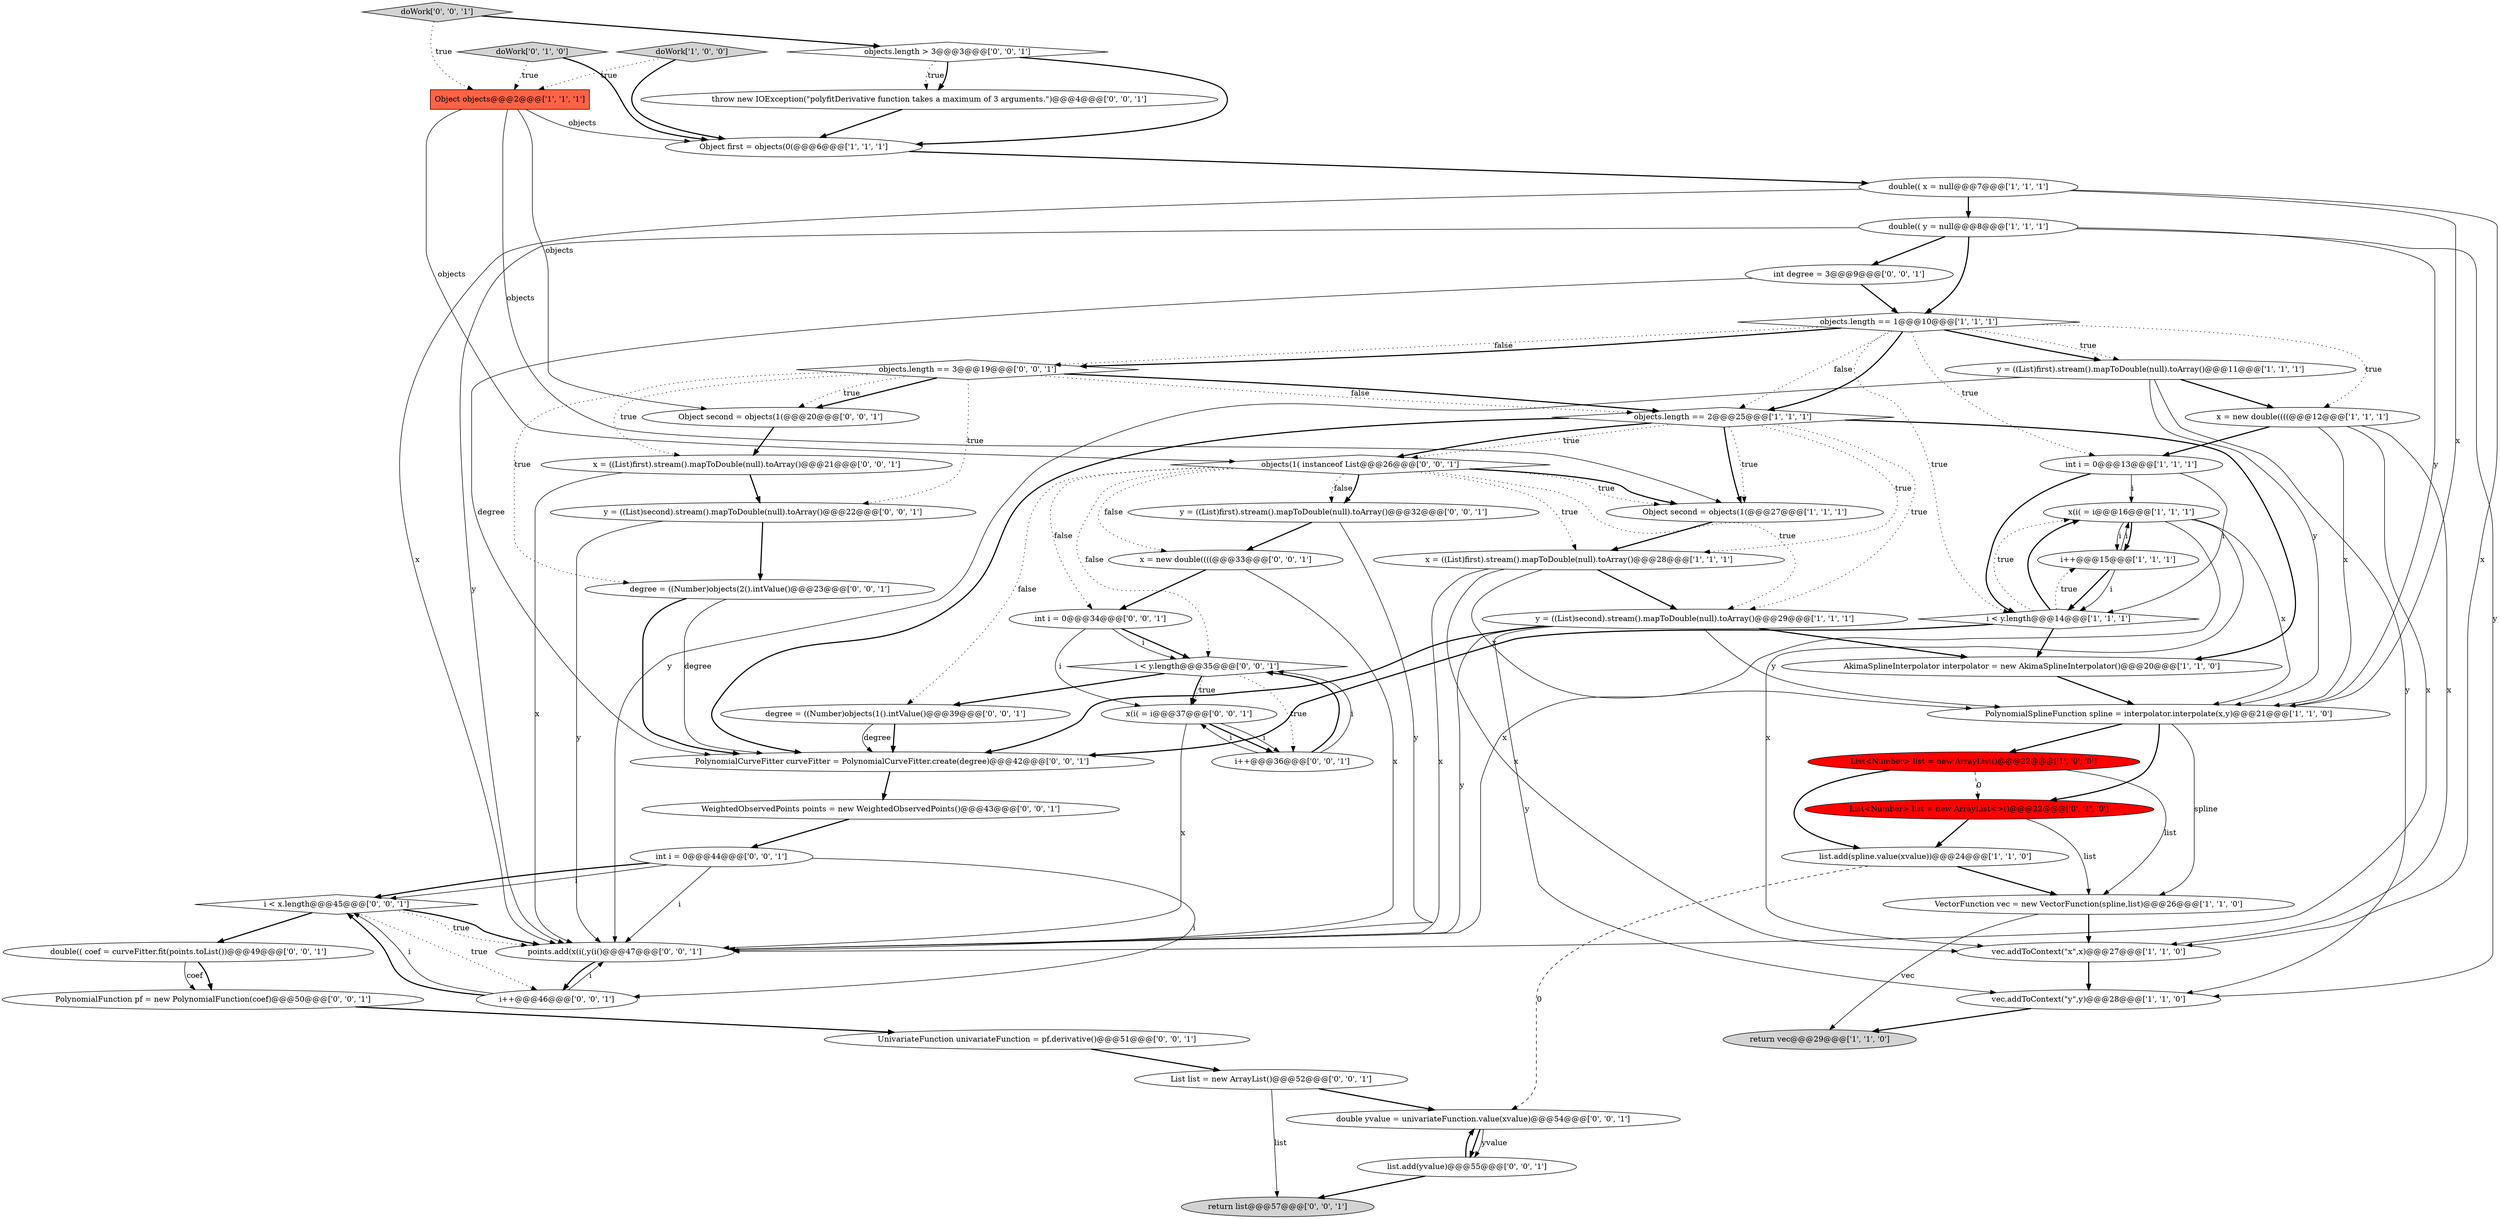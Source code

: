 digraph {
15 [style = filled, label = "list.add(spline.value(xvalue))@@@24@@@['1', '1', '0']", fillcolor = white, shape = ellipse image = "AAA0AAABBB1BBB"];
49 [style = filled, label = "objects(1( instanceof List@@@26@@@['0', '0', '1']", fillcolor = white, shape = diamond image = "AAA0AAABBB3BBB"];
20 [style = filled, label = "AkimaSplineInterpolator interpolator = new AkimaSplineInterpolator()@@@20@@@['1', '1', '0']", fillcolor = white, shape = ellipse image = "AAA0AAABBB1BBB"];
27 [style = filled, label = "objects.length == 3@@@19@@@['0', '0', '1']", fillcolor = white, shape = diamond image = "AAA0AAABBB3BBB"];
17 [style = filled, label = "List<Number> list = new ArrayList()@@@22@@@['1', '0', '0']", fillcolor = red, shape = ellipse image = "AAA1AAABBB1BBB"];
0 [style = filled, label = "double(( y = null@@@8@@@['1', '1', '1']", fillcolor = white, shape = ellipse image = "AAA0AAABBB1BBB"];
19 [style = filled, label = "i++@@@15@@@['1', '1', '1']", fillcolor = white, shape = ellipse image = "AAA0AAABBB1BBB"];
36 [style = filled, label = "x = new double((((@@@33@@@['0', '0', '1']", fillcolor = white, shape = ellipse image = "AAA0AAABBB3BBB"];
22 [style = filled, label = "return vec@@@29@@@['1', '1', '0']", fillcolor = lightgray, shape = ellipse image = "AAA0AAABBB1BBB"];
26 [style = filled, label = "objects.length > 3@@@3@@@['0', '0', '1']", fillcolor = white, shape = diamond image = "AAA0AAABBB3BBB"];
13 [style = filled, label = "PolynomialSplineFunction spline = interpolator.interpolate(x,y)@@@21@@@['1', '1', '0']", fillcolor = white, shape = ellipse image = "AAA0AAABBB1BBB"];
23 [style = filled, label = "y = ((List)first).stream().mapToDouble(null).toArray()@@@11@@@['1', '1', '1']", fillcolor = white, shape = ellipse image = "AAA0AAABBB1BBB"];
1 [style = filled, label = "x = new double((((@@@12@@@['1', '1', '1']", fillcolor = white, shape = ellipse image = "AAA0AAABBB1BBB"];
8 [style = filled, label = "Object second = objects(1(@@@27@@@['1', '1', '1']", fillcolor = white, shape = ellipse image = "AAA0AAABBB1BBB"];
24 [style = filled, label = "doWork['0', '1', '0']", fillcolor = lightgray, shape = diamond image = "AAA0AAABBB2BBB"];
54 [style = filled, label = "return list@@@57@@@['0', '0', '1']", fillcolor = lightgray, shape = ellipse image = "AAA0AAABBB3BBB"];
3 [style = filled, label = "y = ((List)second).stream().mapToDouble(null).toArray()@@@29@@@['1', '1', '1']", fillcolor = white, shape = ellipse image = "AAA0AAABBB1BBB"];
6 [style = filled, label = "Object objects@@@2@@@['1', '1', '1']", fillcolor = tomato, shape = box image = "AAA0AAABBB1BBB"];
10 [style = filled, label = "x(i( = i@@@16@@@['1', '1', '1']", fillcolor = white, shape = ellipse image = "AAA0AAABBB1BBB"];
18 [style = filled, label = "vec.addToContext(\"y\",y)@@@28@@@['1', '1', '0']", fillcolor = white, shape = ellipse image = "AAA0AAABBB1BBB"];
30 [style = filled, label = "List list = new ArrayList()@@@52@@@['0', '0', '1']", fillcolor = white, shape = ellipse image = "AAA0AAABBB3BBB"];
11 [style = filled, label = "doWork['1', '0', '0']", fillcolor = lightgray, shape = diamond image = "AAA0AAABBB1BBB"];
48 [style = filled, label = "x = ((List)first).stream().mapToDouble(null).toArray()@@@21@@@['0', '0', '1']", fillcolor = white, shape = ellipse image = "AAA0AAABBB3BBB"];
32 [style = filled, label = "int i = 0@@@44@@@['0', '0', '1']", fillcolor = white, shape = ellipse image = "AAA0AAABBB3BBB"];
14 [style = filled, label = "objects.length == 2@@@25@@@['1', '1', '1']", fillcolor = white, shape = diamond image = "AAA0AAABBB1BBB"];
34 [style = filled, label = "i < y.length@@@35@@@['0', '0', '1']", fillcolor = white, shape = diamond image = "AAA0AAABBB3BBB"];
51 [style = filled, label = "degree = ((Number)objects(2().intValue()@@@23@@@['0', '0', '1']", fillcolor = white, shape = ellipse image = "AAA0AAABBB3BBB"];
47 [style = filled, label = "i < x.length@@@45@@@['0', '0', '1']", fillcolor = white, shape = diamond image = "AAA0AAABBB3BBB"];
37 [style = filled, label = "WeightedObservedPoints points = new WeightedObservedPoints()@@@43@@@['0', '0', '1']", fillcolor = white, shape = ellipse image = "AAA0AAABBB3BBB"];
12 [style = filled, label = "VectorFunction vec = new VectorFunction(spline,list)@@@26@@@['1', '1', '0']", fillcolor = white, shape = ellipse image = "AAA0AAABBB1BBB"];
38 [style = filled, label = "int degree = 3@@@9@@@['0', '0', '1']", fillcolor = white, shape = ellipse image = "AAA0AAABBB3BBB"];
7 [style = filled, label = "double(( x = null@@@7@@@['1', '1', '1']", fillcolor = white, shape = ellipse image = "AAA0AAABBB1BBB"];
39 [style = filled, label = "points.add(x(i(,y(i()@@@47@@@['0', '0', '1']", fillcolor = white, shape = ellipse image = "AAA0AAABBB3BBB"];
31 [style = filled, label = "Object second = objects(1(@@@20@@@['0', '0', '1']", fillcolor = white, shape = ellipse image = "AAA0AAABBB3BBB"];
42 [style = filled, label = "y = ((List)first).stream().mapToDouble(null).toArray()@@@32@@@['0', '0', '1']", fillcolor = white, shape = ellipse image = "AAA0AAABBB3BBB"];
28 [style = filled, label = "throw new IOException(\"polyfitDerivative function takes a maximum of 3 arguments.\")@@@4@@@['0', '0', '1']", fillcolor = white, shape = ellipse image = "AAA0AAABBB3BBB"];
40 [style = filled, label = "PolynomialCurveFitter curveFitter = PolynomialCurveFitter.create(degree)@@@42@@@['0', '0', '1']", fillcolor = white, shape = ellipse image = "AAA0AAABBB3BBB"];
45 [style = filled, label = "int i = 0@@@34@@@['0', '0', '1']", fillcolor = white, shape = ellipse image = "AAA0AAABBB3BBB"];
9 [style = filled, label = "vec.addToContext(\"x\",x)@@@27@@@['1', '1', '0']", fillcolor = white, shape = ellipse image = "AAA0AAABBB1BBB"];
25 [style = filled, label = "List<Number> list = new ArrayList<>()@@@22@@@['0', '1', '0']", fillcolor = red, shape = ellipse image = "AAA1AAABBB2BBB"];
50 [style = filled, label = "double yvalue = univariateFunction.value(xvalue)@@@54@@@['0', '0', '1']", fillcolor = white, shape = ellipse image = "AAA0AAABBB3BBB"];
44 [style = filled, label = "x(i( = i@@@37@@@['0', '0', '1']", fillcolor = white, shape = ellipse image = "AAA0AAABBB3BBB"];
2 [style = filled, label = "i < y.length@@@14@@@['1', '1', '1']", fillcolor = white, shape = diamond image = "AAA0AAABBB1BBB"];
5 [style = filled, label = "objects.length == 1@@@10@@@['1', '1', '1']", fillcolor = white, shape = diamond image = "AAA0AAABBB1BBB"];
43 [style = filled, label = "degree = ((Number)objects(1().intValue()@@@39@@@['0', '0', '1']", fillcolor = white, shape = ellipse image = "AAA0AAABBB3BBB"];
29 [style = filled, label = "y = ((List)second).stream().mapToDouble(null).toArray()@@@22@@@['0', '0', '1']", fillcolor = white, shape = ellipse image = "AAA0AAABBB3BBB"];
21 [style = filled, label = "int i = 0@@@13@@@['1', '1', '1']", fillcolor = white, shape = ellipse image = "AAA0AAABBB1BBB"];
35 [style = filled, label = "list.add(yvalue)@@@55@@@['0', '0', '1']", fillcolor = white, shape = ellipse image = "AAA0AAABBB3BBB"];
4 [style = filled, label = "Object first = objects(0(@@@6@@@['1', '1', '1']", fillcolor = white, shape = ellipse image = "AAA0AAABBB1BBB"];
52 [style = filled, label = "UnivariateFunction univariateFunction = pf.derivative()@@@51@@@['0', '0', '1']", fillcolor = white, shape = ellipse image = "AAA0AAABBB3BBB"];
16 [style = filled, label = "x = ((List)first).stream().mapToDouble(null).toArray()@@@28@@@['1', '1', '1']", fillcolor = white, shape = ellipse image = "AAA0AAABBB1BBB"];
55 [style = filled, label = "i++@@@46@@@['0', '0', '1']", fillcolor = white, shape = ellipse image = "AAA0AAABBB3BBB"];
41 [style = filled, label = "double(( coef = curveFitter.fit(points.toList())@@@49@@@['0', '0', '1']", fillcolor = white, shape = ellipse image = "AAA0AAABBB3BBB"];
46 [style = filled, label = "i++@@@36@@@['0', '0', '1']", fillcolor = white, shape = ellipse image = "AAA0AAABBB3BBB"];
53 [style = filled, label = "doWork['0', '0', '1']", fillcolor = lightgray, shape = diamond image = "AAA0AAABBB3BBB"];
33 [style = filled, label = "PolynomialFunction pf = new PolynomialFunction(coef)@@@50@@@['0', '0', '1']", fillcolor = white, shape = ellipse image = "AAA0AAABBB3BBB"];
8->16 [style = bold, label=""];
24->6 [style = dotted, label="true"];
46->34 [style = bold, label=""];
55->47 [style = bold, label=""];
48->29 [style = bold, label=""];
10->39 [style = solid, label="x"];
10->19 [style = bold, label=""];
42->39 [style = solid, label="y"];
5->23 [style = dotted, label="true"];
5->1 [style = dotted, label="true"];
10->13 [style = solid, label="x"];
6->4 [style = solid, label="objects"];
55->47 [style = solid, label="i"];
12->9 [style = bold, label=""];
49->43 [style = dotted, label="false"];
21->2 [style = solid, label="i"];
21->2 [style = bold, label=""];
49->8 [style = bold, label=""];
3->18 [style = solid, label="y"];
43->40 [style = bold, label=""];
44->46 [style = bold, label=""];
13->17 [style = bold, label=""];
49->45 [style = dotted, label="false"];
18->22 [style = bold, label=""];
35->50 [style = bold, label=""];
49->36 [style = dotted, label="false"];
1->21 [style = bold, label=""];
26->28 [style = dotted, label="true"];
31->48 [style = bold, label=""];
0->13 [style = solid, label="y"];
23->39 [style = solid, label="y"];
7->13 [style = solid, label="x"];
14->3 [style = dotted, label="true"];
25->15 [style = bold, label=""];
37->32 [style = bold, label=""];
32->39 [style = solid, label="i"];
0->18 [style = solid, label="y"];
26->28 [style = bold, label=""];
44->39 [style = solid, label="x"];
29->51 [style = bold, label=""];
14->20 [style = bold, label=""];
40->37 [style = bold, label=""];
2->10 [style = dotted, label="true"];
16->3 [style = bold, label=""];
32->47 [style = solid, label="i"];
13->25 [style = bold, label=""];
49->34 [style = dotted, label="false"];
29->39 [style = solid, label="y"];
2->20 [style = bold, label=""];
35->54 [style = bold, label=""];
5->23 [style = bold, label=""];
36->39 [style = solid, label="x"];
1->13 [style = solid, label="x"];
12->22 [style = solid, label="vec"];
27->31 [style = bold, label=""];
7->0 [style = bold, label=""];
19->2 [style = bold, label=""];
47->39 [style = bold, label=""];
10->9 [style = solid, label="x"];
26->4 [style = bold, label=""];
23->18 [style = solid, label="y"];
0->38 [style = bold, label=""];
46->44 [style = solid, label="i"];
5->14 [style = dotted, label="false"];
15->50 [style = dashed, label="0"];
3->13 [style = solid, label="y"];
3->39 [style = solid, label="y"];
27->29 [style = dotted, label="true"];
17->12 [style = solid, label="list"];
27->48 [style = dotted, label="true"];
17->15 [style = bold, label=""];
47->41 [style = bold, label=""];
21->10 [style = solid, label="i"];
14->8 [style = bold, label=""];
15->12 [style = bold, label=""];
16->39 [style = solid, label="x"];
16->9 [style = solid, label="x"];
13->12 [style = solid, label="spline"];
2->19 [style = dotted, label="true"];
38->5 [style = bold, label=""];
49->8 [style = dotted, label="true"];
20->13 [style = bold, label=""];
33->52 [style = bold, label=""];
27->14 [style = bold, label=""];
19->10 [style = solid, label="i"];
11->4 [style = bold, label=""];
53->6 [style = dotted, label="true"];
43->40 [style = solid, label="degree"];
2->10 [style = bold, label=""];
17->25 [style = dashed, label="0"];
30->50 [style = bold, label=""];
4->7 [style = bold, label=""];
14->16 [style = dotted, label="true"];
51->40 [style = bold, label=""];
9->18 [style = bold, label=""];
55->39 [style = solid, label="i"];
11->6 [style = dotted, label="true"];
27->31 [style = dotted, label="true"];
47->39 [style = dotted, label="true"];
7->9 [style = solid, label="x"];
53->26 [style = bold, label=""];
34->44 [style = bold, label=""];
14->8 [style = dotted, label="true"];
5->21 [style = dotted, label="true"];
51->40 [style = solid, label="degree"];
7->39 [style = solid, label="x"];
41->33 [style = bold, label=""];
32->55 [style = solid, label="i"];
50->35 [style = bold, label=""];
6->8 [style = solid, label="objects"];
34->43 [style = bold, label=""];
27->51 [style = dotted, label="true"];
14->49 [style = dotted, label="true"];
49->42 [style = dotted, label="false"];
0->39 [style = solid, label="y"];
45->44 [style = solid, label="i"];
46->34 [style = solid, label="i"];
10->19 [style = solid, label="i"];
0->5 [style = bold, label=""];
5->2 [style = dotted, label="true"];
49->16 [style = dotted, label="true"];
49->42 [style = bold, label=""];
44->46 [style = solid, label="i"];
41->33 [style = solid, label="coef"];
34->44 [style = dotted, label="true"];
14->49 [style = bold, label=""];
39->55 [style = bold, label=""];
1->9 [style = solid, label="x"];
6->31 [style = solid, label="objects"];
3->40 [style = bold, label=""];
50->35 [style = solid, label="yvalue"];
23->13 [style = solid, label="y"];
25->12 [style = solid, label="list"];
48->39 [style = solid, label="x"];
6->49 [style = solid, label="objects"];
2->40 [style = bold, label=""];
5->14 [style = bold, label=""];
42->36 [style = bold, label=""];
16->13 [style = solid, label="x"];
47->55 [style = dotted, label="true"];
19->2 [style = solid, label="i"];
1->39 [style = solid, label="x"];
5->27 [style = dotted, label="false"];
3->20 [style = bold, label=""];
24->4 [style = bold, label=""];
32->47 [style = bold, label=""];
38->40 [style = solid, label="degree"];
23->1 [style = bold, label=""];
45->34 [style = solid, label="i"];
34->46 [style = dotted, label="true"];
30->54 [style = solid, label="list"];
5->27 [style = bold, label=""];
27->14 [style = dotted, label="false"];
36->45 [style = bold, label=""];
49->3 [style = dotted, label="true"];
14->40 [style = bold, label=""];
45->34 [style = bold, label=""];
52->30 [style = bold, label=""];
28->4 [style = bold, label=""];
}
